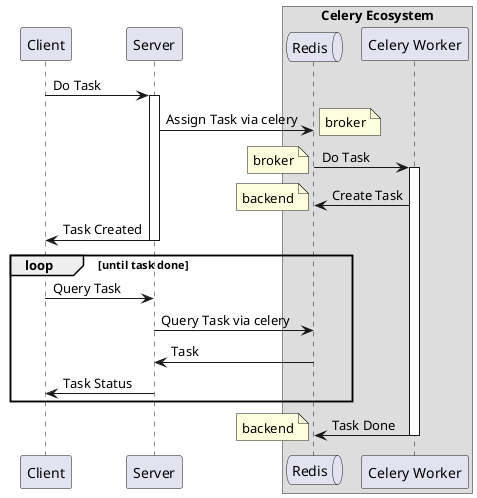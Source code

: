 @startuml workflow1

participant Client
participant "Server" as Server
box "Celery Ecosystem"
queue Redis
participant "Celery Worker" as Worker
end box

Client -> Server: Do Task
activate Server

Server -> Redis: Assign Task via celery
note right: broker

Worker <- Redis: Do Task
note left: broker

activate Worker

Worker -> Redis: Create Task
note left: backend

Client <- Server: Task Created
deactivate Server

loop until task done
    Client -> Server: Query Task
    Server -> Redis: Query Task via celery
    Server <- Redis: Task
    Client <- Server: Task Status
end loop

Worker -> Redis: Task Done
note left: backend

deactivate Worker

@enduml